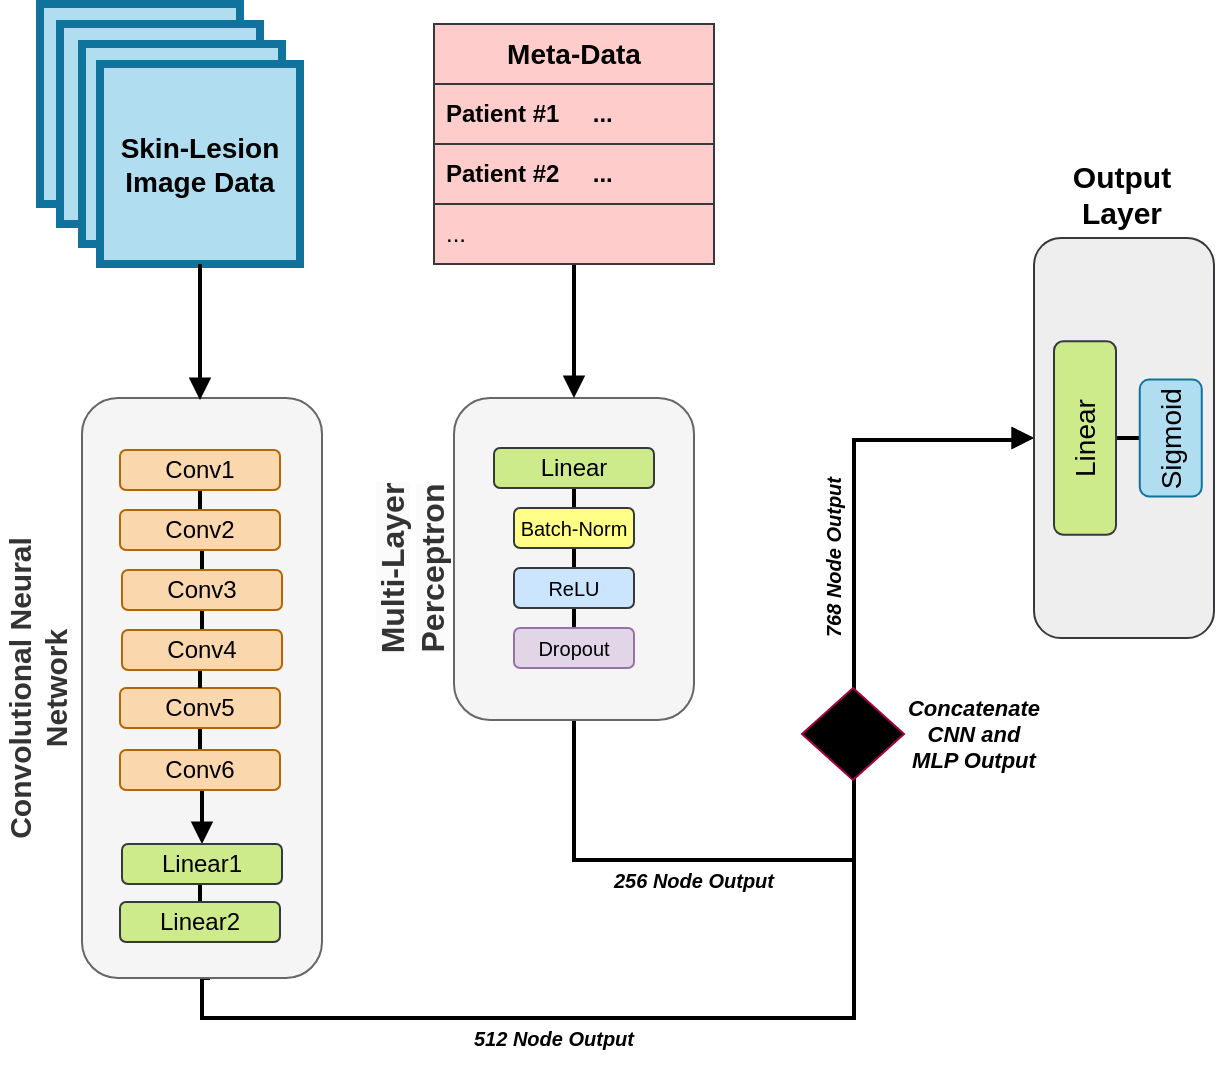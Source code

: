 <mxfile version="21.1.1" type="device">
  <diagram id="C5RBs43oDa-KdzZeNtuy" name="Page-1">
    <mxGraphModel dx="1122" dy="1931" grid="1" gridSize="10" guides="1" tooltips="1" connect="1" arrows="1" fold="1" page="1" pageScale="1" pageWidth="827" pageHeight="1169" math="0" shadow="0">
      <root>
        <mxCell id="WIyWlLk6GJQsqaUBKTNV-0" />
        <mxCell id="WIyWlLk6GJQsqaUBKTNV-1" parent="WIyWlLk6GJQsqaUBKTNV-0" />
        <mxCell id="e9tr2TYBYNp6NO9qrmjy-53" style="edgeStyle=orthogonalEdgeStyle;rounded=0;orthogonalLoop=1;jettySize=auto;html=1;exitX=0.5;exitY=1;exitDx=0;exitDy=0;strokeWidth=2;endArrow=block;endFill=1;entryX=0.5;entryY=1;entryDx=0;entryDy=0;" edge="1" parent="WIyWlLk6GJQsqaUBKTNV-1" target="e9tr2TYBYNp6NO9qrmjy-57">
          <mxGeometry relative="1" as="geometry">
            <mxPoint x="624" y="270" as="targetPoint" />
            <mxPoint x="218" y="459" as="sourcePoint" />
            <Array as="points">
              <mxPoint x="214" y="459" />
              <mxPoint x="214" y="479" />
              <mxPoint x="540" y="479" />
              <mxPoint x="540" y="190" />
              <mxPoint x="620" y="190" />
              <mxPoint x="620" y="189" />
            </Array>
          </mxGeometry>
        </mxCell>
        <mxCell id="WIyWlLk6GJQsqaUBKTNV-3" value="&lt;div style=&quot;&quot;&gt;&lt;br&gt;&lt;/div&gt;" style="rounded=1;whiteSpace=wrap;html=1;fontSize=12;glass=0;strokeWidth=1;shadow=0;fillColor=#f5f5f5;strokeColor=#666666;align=center;verticalAlign=top;rotation=0;flipV=0;fontColor=#333333;" parent="WIyWlLk6GJQsqaUBKTNV-1" vertex="1">
          <mxGeometry x="154" y="169" width="120" height="290" as="geometry" />
        </mxCell>
        <mxCell id="e9tr2TYBYNp6NO9qrmjy-54" style="edgeStyle=orthogonalEdgeStyle;rounded=0;orthogonalLoop=1;jettySize=auto;html=1;exitX=0.5;exitY=1;exitDx=0;exitDy=0;strokeWidth=2;endArrow=block;endFill=1;entryX=0.5;entryY=1;entryDx=0;entryDy=0;" edge="1" parent="WIyWlLk6GJQsqaUBKTNV-1" source="e9tr2TYBYNp6NO9qrmjy-0" target="e9tr2TYBYNp6NO9qrmjy-57">
          <mxGeometry relative="1" as="geometry">
            <mxPoint x="580" y="270" as="targetPoint" />
            <Array as="points">
              <mxPoint x="400" y="400" />
              <mxPoint x="540" y="400" />
              <mxPoint x="540" y="190" />
              <mxPoint x="620" y="190" />
              <mxPoint x="620" y="189" />
            </Array>
          </mxGeometry>
        </mxCell>
        <mxCell id="e9tr2TYBYNp6NO9qrmjy-0" value="" style="rounded=1;whiteSpace=wrap;html=1;fontSize=12;glass=0;strokeWidth=1;shadow=0;verticalAlign=top;fillColor=#f5f5f5;strokeColor=#666666;fontColor=#333333;" vertex="1" parent="WIyWlLk6GJQsqaUBKTNV-1">
          <mxGeometry x="340" y="169" width="120" height="161" as="geometry" />
        </mxCell>
        <mxCell id="e9tr2TYBYNp6NO9qrmjy-27" style="edgeStyle=orthogonalEdgeStyle;rounded=0;orthogonalLoop=1;jettySize=auto;html=1;exitX=0.5;exitY=1;exitDx=0;exitDy=0;endArrow=none;endFill=0;strokeWidth=2;" edge="1" parent="WIyWlLk6GJQsqaUBKTNV-1" source="e9tr2TYBYNp6NO9qrmjy-3" target="e9tr2TYBYNp6NO9qrmjy-6">
          <mxGeometry relative="1" as="geometry" />
        </mxCell>
        <mxCell id="e9tr2TYBYNp6NO9qrmjy-3" value="Conv1" style="rounded=1;whiteSpace=wrap;html=1;fillColor=#fad7ac;strokeColor=#b46504;" vertex="1" parent="WIyWlLk6GJQsqaUBKTNV-1">
          <mxGeometry x="173" y="195" width="80" height="20" as="geometry" />
        </mxCell>
        <mxCell id="e9tr2TYBYNp6NO9qrmjy-28" style="edgeStyle=orthogonalEdgeStyle;rounded=0;orthogonalLoop=1;jettySize=auto;html=1;exitX=0.5;exitY=1;exitDx=0;exitDy=0;entryX=0.5;entryY=0;entryDx=0;entryDy=0;endArrow=none;endFill=0;strokeWidth=2;" edge="1" parent="WIyWlLk6GJQsqaUBKTNV-1" source="e9tr2TYBYNp6NO9qrmjy-6" target="e9tr2TYBYNp6NO9qrmjy-7">
          <mxGeometry relative="1" as="geometry" />
        </mxCell>
        <mxCell id="e9tr2TYBYNp6NO9qrmjy-6" value="Conv2" style="rounded=1;whiteSpace=wrap;html=1;fillColor=#fad7ac;strokeColor=#b46504;" vertex="1" parent="WIyWlLk6GJQsqaUBKTNV-1">
          <mxGeometry x="173" y="225" width="80" height="20" as="geometry" />
        </mxCell>
        <mxCell id="e9tr2TYBYNp6NO9qrmjy-37" style="edgeStyle=orthogonalEdgeStyle;rounded=0;orthogonalLoop=1;jettySize=auto;html=1;exitX=0.5;exitY=1;exitDx=0;exitDy=0;entryX=0.5;entryY=0;entryDx=0;entryDy=0;endArrow=none;endFill=0;strokeWidth=2;" edge="1" parent="WIyWlLk6GJQsqaUBKTNV-1" source="e9tr2TYBYNp6NO9qrmjy-7" target="e9tr2TYBYNp6NO9qrmjy-23">
          <mxGeometry relative="1" as="geometry" />
        </mxCell>
        <mxCell id="e9tr2TYBYNp6NO9qrmjy-7" value="Conv3" style="rounded=1;whiteSpace=wrap;html=1;fillColor=#fad7ac;strokeColor=#b46504;" vertex="1" parent="WIyWlLk6GJQsqaUBKTNV-1">
          <mxGeometry x="174" y="255" width="80" height="20" as="geometry" />
        </mxCell>
        <mxCell id="e9tr2TYBYNp6NO9qrmjy-40" style="edgeStyle=orthogonalEdgeStyle;rounded=0;orthogonalLoop=1;jettySize=auto;html=1;exitX=0.5;exitY=1;exitDx=0;exitDy=0;entryX=0.5;entryY=0;entryDx=0;entryDy=0;strokeWidth=2;endArrow=none;endFill=0;" edge="1" parent="WIyWlLk6GJQsqaUBKTNV-1" source="e9tr2TYBYNp6NO9qrmjy-9" target="e9tr2TYBYNp6NO9qrmjy-10">
          <mxGeometry relative="1" as="geometry" />
        </mxCell>
        <mxCell id="e9tr2TYBYNp6NO9qrmjy-9" value="Conv5" style="rounded=1;whiteSpace=wrap;html=1;fillColor=#fad7ac;strokeColor=#b46504;" vertex="1" parent="WIyWlLk6GJQsqaUBKTNV-1">
          <mxGeometry x="173" y="314" width="80" height="20" as="geometry" />
        </mxCell>
        <mxCell id="e9tr2TYBYNp6NO9qrmjy-41" style="edgeStyle=orthogonalEdgeStyle;rounded=0;orthogonalLoop=1;jettySize=auto;html=1;exitX=0.5;exitY=1;exitDx=0;exitDy=0;entryX=0.5;entryY=0;entryDx=0;entryDy=0;endArrow=block;endFill=1;strokeWidth=2;" edge="1" parent="WIyWlLk6GJQsqaUBKTNV-1" source="e9tr2TYBYNp6NO9qrmjy-10" target="e9tr2TYBYNp6NO9qrmjy-11">
          <mxGeometry relative="1" as="geometry" />
        </mxCell>
        <mxCell id="e9tr2TYBYNp6NO9qrmjy-10" value="Conv6" style="rounded=1;whiteSpace=wrap;html=1;fillColor=#fad7ac;strokeColor=#b46504;" vertex="1" parent="WIyWlLk6GJQsqaUBKTNV-1">
          <mxGeometry x="173" y="345" width="80" height="20" as="geometry" />
        </mxCell>
        <mxCell id="e9tr2TYBYNp6NO9qrmjy-42" style="edgeStyle=orthogonalEdgeStyle;rounded=0;orthogonalLoop=1;jettySize=auto;html=1;exitX=0.5;exitY=1;exitDx=0;exitDy=0;entryX=0.5;entryY=0;entryDx=0;entryDy=0;endArrow=none;endFill=0;strokeWidth=2;" edge="1" parent="WIyWlLk6GJQsqaUBKTNV-1" source="e9tr2TYBYNp6NO9qrmjy-11" target="e9tr2TYBYNp6NO9qrmjy-12">
          <mxGeometry relative="1" as="geometry" />
        </mxCell>
        <mxCell id="e9tr2TYBYNp6NO9qrmjy-11" value="Linear1" style="rounded=1;whiteSpace=wrap;html=1;fillColor=#cdeb8b;strokeColor=#36393d;" vertex="1" parent="WIyWlLk6GJQsqaUBKTNV-1">
          <mxGeometry x="174" y="392" width="80" height="20" as="geometry" />
        </mxCell>
        <mxCell id="e9tr2TYBYNp6NO9qrmjy-12" value="Linear2" style="rounded=1;whiteSpace=wrap;html=1;fillColor=#cdeb8b;strokeColor=#36393d;" vertex="1" parent="WIyWlLk6GJQsqaUBKTNV-1">
          <mxGeometry x="173" y="421" width="80" height="20" as="geometry" />
        </mxCell>
        <mxCell id="e9tr2TYBYNp6NO9qrmjy-13" value="" style="whiteSpace=wrap;html=1;aspect=fixed;fillColor=#b1ddf0;strokeColor=#10739e;strokeWidth=4;" vertex="1" parent="WIyWlLk6GJQsqaUBKTNV-1">
          <mxGeometry x="133" y="-28" width="100" height="100" as="geometry" />
        </mxCell>
        <mxCell id="e9tr2TYBYNp6NO9qrmjy-14" value="" style="whiteSpace=wrap;html=1;aspect=fixed;fillColor=#b1ddf0;strokeColor=#10739e;strokeWidth=4;" vertex="1" parent="WIyWlLk6GJQsqaUBKTNV-1">
          <mxGeometry x="143" y="-18" width="100" height="100" as="geometry" />
        </mxCell>
        <mxCell id="e9tr2TYBYNp6NO9qrmjy-15" value="" style="whiteSpace=wrap;html=1;aspect=fixed;fillColor=#b1ddf0;strokeColor=#10739e;strokeWidth=4;" vertex="1" parent="WIyWlLk6GJQsqaUBKTNV-1">
          <mxGeometry x="154" y="-8" width="100" height="100" as="geometry" />
        </mxCell>
        <mxCell id="e9tr2TYBYNp6NO9qrmjy-16" value="&lt;b&gt;&lt;font style=&quot;font-size: 14px;&quot;&gt;Skin-Lesion Image Data&lt;/font&gt;&lt;/b&gt;" style="whiteSpace=wrap;html=1;aspect=fixed;fillColor=#b1ddf0;strokeColor=#10739e;strokeWidth=4;" vertex="1" parent="WIyWlLk6GJQsqaUBKTNV-1">
          <mxGeometry x="163" y="2" width="100" height="100" as="geometry" />
        </mxCell>
        <mxCell id="e9tr2TYBYNp6NO9qrmjy-17" value="" style="endArrow=block;html=1;rounded=0;exitX=0.5;exitY=1;exitDx=0;exitDy=0;strokeWidth=2;endFill=1;" edge="1" parent="WIyWlLk6GJQsqaUBKTNV-1" source="e9tr2TYBYNp6NO9qrmjy-16">
          <mxGeometry width="50" height="50" relative="1" as="geometry">
            <mxPoint x="207" y="102" as="sourcePoint" />
            <mxPoint x="213" y="170" as="targetPoint" />
          </mxGeometry>
        </mxCell>
        <mxCell id="e9tr2TYBYNp6NO9qrmjy-36" style="edgeStyle=orthogonalEdgeStyle;rounded=0;orthogonalLoop=1;jettySize=auto;html=1;exitX=0.5;exitY=1;exitDx=0;exitDy=0;endArrow=block;endFill=1;strokeWidth=2;entryX=0.5;entryY=0;entryDx=0;entryDy=0;" edge="1" parent="WIyWlLk6GJQsqaUBKTNV-1" source="e9tr2TYBYNp6NO9qrmjy-18" target="e9tr2TYBYNp6NO9qrmjy-0">
          <mxGeometry relative="1" as="geometry">
            <mxPoint x="400" y="150" as="targetPoint" />
          </mxGeometry>
        </mxCell>
        <mxCell id="e9tr2TYBYNp6NO9qrmjy-18" value="&lt;font style=&quot;font-size: 14px;&quot;&gt;Meta-Data&lt;/font&gt;" style="swimlane;fontStyle=1;childLayout=stackLayout;horizontal=1;startSize=30;horizontalStack=0;resizeParent=1;resizeParentMax=0;resizeLast=0;collapsible=1;marginBottom=0;whiteSpace=wrap;html=1;fillColor=#ffcccc;strokeColor=#36393d;" vertex="1" parent="WIyWlLk6GJQsqaUBKTNV-1">
          <mxGeometry x="330" y="-18" width="140" height="120" as="geometry" />
        </mxCell>
        <mxCell id="e9tr2TYBYNp6NO9qrmjy-19" value="Patient #1&amp;nbsp; &amp;nbsp; &amp;nbsp;..." style="text;strokeColor=#36393d;fillColor=#ffcccc;align=left;verticalAlign=middle;spacingLeft=4;spacingRight=4;overflow=hidden;points=[[0,0.5],[1,0.5]];portConstraint=eastwest;rotatable=0;whiteSpace=wrap;html=1;fontStyle=1;" vertex="1" parent="e9tr2TYBYNp6NO9qrmjy-18">
          <mxGeometry y="30" width="140" height="30" as="geometry" />
        </mxCell>
        <mxCell id="e9tr2TYBYNp6NO9qrmjy-20" value="Patient #2&amp;nbsp; &amp;nbsp; &amp;nbsp;..." style="text;strokeColor=#36393d;fillColor=#ffcccc;align=left;verticalAlign=middle;spacingLeft=4;spacingRight=4;overflow=hidden;points=[[0,0.5],[1,0.5]];portConstraint=eastwest;rotatable=0;whiteSpace=wrap;html=1;fontStyle=1;" vertex="1" parent="e9tr2TYBYNp6NO9qrmjy-18">
          <mxGeometry y="60" width="140" height="30" as="geometry" />
        </mxCell>
        <mxCell id="e9tr2TYBYNp6NO9qrmjy-21" value="..." style="text;strokeColor=#36393d;fillColor=#ffcccc;align=left;verticalAlign=middle;spacingLeft=4;spacingRight=4;overflow=hidden;points=[[0,0.5],[1,0.5]];portConstraint=eastwest;rotatable=0;whiteSpace=wrap;html=1;" vertex="1" parent="e9tr2TYBYNp6NO9qrmjy-18">
          <mxGeometry y="90" width="140" height="30" as="geometry" />
        </mxCell>
        <mxCell id="e9tr2TYBYNp6NO9qrmjy-39" style="edgeStyle=orthogonalEdgeStyle;rounded=0;orthogonalLoop=1;jettySize=auto;html=1;exitX=0.5;exitY=1;exitDx=0;exitDy=0;entryX=0.5;entryY=0;entryDx=0;entryDy=0;strokeWidth=2;endArrow=none;endFill=0;" edge="1" parent="WIyWlLk6GJQsqaUBKTNV-1" source="e9tr2TYBYNp6NO9qrmjy-23" target="e9tr2TYBYNp6NO9qrmjy-9">
          <mxGeometry relative="1" as="geometry" />
        </mxCell>
        <mxCell id="e9tr2TYBYNp6NO9qrmjy-23" value="Conv4" style="rounded=1;whiteSpace=wrap;html=1;fillColor=#fad7ac;strokeColor=#b46504;" vertex="1" parent="WIyWlLk6GJQsqaUBKTNV-1">
          <mxGeometry x="174" y="285" width="80" height="20" as="geometry" />
        </mxCell>
        <mxCell id="e9tr2TYBYNp6NO9qrmjy-34" value="&lt;b style=&quot;border-color: var(--border-color); color: rgb(51, 51, 51); font-size: 15px;&quot;&gt;Convolutional Neural Network&lt;/b&gt;" style="text;html=1;strokeColor=none;fillColor=none;align=center;verticalAlign=middle;whiteSpace=wrap;rounded=0;direction=west;rotation=270;fontSize=15;" vertex="1" parent="WIyWlLk6GJQsqaUBKTNV-1">
          <mxGeometry x="30" y="299" width="203" height="30" as="geometry" />
        </mxCell>
        <mxCell id="e9tr2TYBYNp6NO9qrmjy-50" style="edgeStyle=orthogonalEdgeStyle;rounded=0;orthogonalLoop=1;jettySize=auto;html=1;exitX=0.5;exitY=1;exitDx=0;exitDy=0;entryX=0.5;entryY=0;entryDx=0;entryDy=0;strokeWidth=2;endArrow=none;endFill=0;" edge="1" parent="WIyWlLk6GJQsqaUBKTNV-1" source="e9tr2TYBYNp6NO9qrmjy-44" target="e9tr2TYBYNp6NO9qrmjy-45">
          <mxGeometry relative="1" as="geometry" />
        </mxCell>
        <mxCell id="e9tr2TYBYNp6NO9qrmjy-44" value="Linear" style="rounded=1;whiteSpace=wrap;html=1;fillColor=#cdeb8b;strokeColor=#36393d;" vertex="1" parent="WIyWlLk6GJQsqaUBKTNV-1">
          <mxGeometry x="360" y="194" width="80" height="20" as="geometry" />
        </mxCell>
        <mxCell id="e9tr2TYBYNp6NO9qrmjy-51" style="edgeStyle=orthogonalEdgeStyle;rounded=0;orthogonalLoop=1;jettySize=auto;html=1;exitX=0.5;exitY=1;exitDx=0;exitDy=0;entryX=0.5;entryY=0;entryDx=0;entryDy=0;strokeWidth=2;endArrow=none;endFill=0;" edge="1" parent="WIyWlLk6GJQsqaUBKTNV-1" source="e9tr2TYBYNp6NO9qrmjy-45" target="e9tr2TYBYNp6NO9qrmjy-46">
          <mxGeometry relative="1" as="geometry" />
        </mxCell>
        <mxCell id="e9tr2TYBYNp6NO9qrmjy-45" value="&lt;font style=&quot;font-size: 10px;&quot;&gt;Batch-Norm&lt;/font&gt;" style="rounded=1;whiteSpace=wrap;html=1;fillColor=#ffff88;strokeColor=#36393d;" vertex="1" parent="WIyWlLk6GJQsqaUBKTNV-1">
          <mxGeometry x="370" y="224" width="60" height="20" as="geometry" />
        </mxCell>
        <mxCell id="e9tr2TYBYNp6NO9qrmjy-52" style="edgeStyle=orthogonalEdgeStyle;rounded=0;orthogonalLoop=1;jettySize=auto;html=1;exitX=0.5;exitY=1;exitDx=0;exitDy=0;entryX=0.5;entryY=0;entryDx=0;entryDy=0;strokeWidth=2;endArrow=none;endFill=0;" edge="1" parent="WIyWlLk6GJQsqaUBKTNV-1" source="e9tr2TYBYNp6NO9qrmjy-46" target="e9tr2TYBYNp6NO9qrmjy-47">
          <mxGeometry relative="1" as="geometry" />
        </mxCell>
        <mxCell id="e9tr2TYBYNp6NO9qrmjy-46" value="ReLU" style="rounded=1;whiteSpace=wrap;html=1;fillColor=#cce5ff;strokeColor=#36393d;fontSize=10;" vertex="1" parent="WIyWlLk6GJQsqaUBKTNV-1">
          <mxGeometry x="370" y="254" width="60" height="20" as="geometry" />
        </mxCell>
        <mxCell id="e9tr2TYBYNp6NO9qrmjy-47" value="Dropout" style="rounded=1;whiteSpace=wrap;html=1;fillColor=#e1d5e7;strokeColor=#9673a6;fontSize=10;" vertex="1" parent="WIyWlLk6GJQsqaUBKTNV-1">
          <mxGeometry x="370" y="284" width="60" height="20" as="geometry" />
        </mxCell>
        <mxCell id="e9tr2TYBYNp6NO9qrmjy-49" value="&lt;meta charset=&quot;utf-8&quot; style=&quot;font-size: 16px;&quot;&gt;&lt;b style=&quot;border-color: var(--border-color); color: rgb(51, 51, 51); font-family: Helvetica; font-size: 16px; font-style: normal; font-variant-ligatures: normal; font-variant-caps: normal; letter-spacing: normal; orphans: 2; text-align: center; text-indent: 0px; text-transform: none; widows: 2; word-spacing: 0px; -webkit-text-stroke-width: 0px; background-color: rgb(251, 251, 251); text-decoration-thickness: initial; text-decoration-style: initial; text-decoration-color: initial;&quot;&gt;Multi-Layer Perceptron&lt;/b&gt;" style="text;html=1;strokeColor=none;fillColor=none;align=center;verticalAlign=middle;whiteSpace=wrap;rounded=0;rotation=270;fontSize=16;" vertex="1" parent="WIyWlLk6GJQsqaUBKTNV-1">
          <mxGeometry x="249" y="239" width="140" height="30" as="geometry" />
        </mxCell>
        <mxCell id="e9tr2TYBYNp6NO9qrmjy-55" value="&lt;b style=&quot;font-size: 10px;&quot;&gt;512 Node Output&lt;/b&gt;" style="text;html=1;strokeColor=none;fillColor=none;align=center;verticalAlign=middle;whiteSpace=wrap;rounded=0;fontStyle=2;fontSize=10;" vertex="1" parent="WIyWlLk6GJQsqaUBKTNV-1">
          <mxGeometry x="330" y="474" width="120" height="30" as="geometry" />
        </mxCell>
        <mxCell id="e9tr2TYBYNp6NO9qrmjy-56" value="&lt;b style=&quot;font-size: 10px;&quot;&gt;256 Node Output&lt;/b&gt;" style="text;html=1;strokeColor=none;fillColor=none;align=center;verticalAlign=middle;whiteSpace=wrap;rounded=0;fontStyle=2;fontSize=10;" vertex="1" parent="WIyWlLk6GJQsqaUBKTNV-1">
          <mxGeometry x="400" y="395" width="120" height="30" as="geometry" />
        </mxCell>
        <mxCell id="e9tr2TYBYNp6NO9qrmjy-57" value="" style="rounded=1;whiteSpace=wrap;html=1;direction=south;fillColor=#eeeeee;strokeColor=#36393d;" vertex="1" parent="WIyWlLk6GJQsqaUBKTNV-1">
          <mxGeometry x="630" y="89" width="90" height="200" as="geometry" />
        </mxCell>
        <mxCell id="e9tr2TYBYNp6NO9qrmjy-60" value="Concatenate CNN and MLP Output" style="text;html=1;strokeColor=none;fillColor=none;align=center;verticalAlign=middle;whiteSpace=wrap;rounded=0;fontStyle=3;fontSize=11;" vertex="1" parent="WIyWlLk6GJQsqaUBKTNV-1">
          <mxGeometry x="570" y="322" width="60" height="30" as="geometry" />
        </mxCell>
        <mxCell id="e9tr2TYBYNp6NO9qrmjy-61" value="" style="rhombus;whiteSpace=wrap;html=1;fillColor=#000000;strokeColor=#A50040;fontColor=#ffffff;" vertex="1" parent="WIyWlLk6GJQsqaUBKTNV-1">
          <mxGeometry x="514" y="314" width="51" height="46" as="geometry" />
        </mxCell>
        <mxCell id="e9tr2TYBYNp6NO9qrmjy-65" value="&lt;b style=&quot;font-size: 10px;&quot;&gt;768 Node Output&lt;/b&gt;" style="text;html=1;strokeColor=none;fillColor=none;align=center;verticalAlign=middle;whiteSpace=wrap;rounded=0;fontStyle=2;fontSize=10;rotation=270;" vertex="1" parent="WIyWlLk6GJQsqaUBKTNV-1">
          <mxGeometry x="469" y="233.5" width="120" height="30" as="geometry" />
        </mxCell>
        <mxCell id="e9tr2TYBYNp6NO9qrmjy-71" style="edgeStyle=orthogonalEdgeStyle;rounded=0;orthogonalLoop=1;jettySize=auto;html=1;exitX=0.5;exitY=1;exitDx=0;exitDy=0;entryX=0.5;entryY=0;entryDx=0;entryDy=0;strokeWidth=2;endArrow=none;endFill=0;" edge="1" parent="WIyWlLk6GJQsqaUBKTNV-1" source="e9tr2TYBYNp6NO9qrmjy-67" target="e9tr2TYBYNp6NO9qrmjy-70">
          <mxGeometry relative="1" as="geometry" />
        </mxCell>
        <mxCell id="e9tr2TYBYNp6NO9qrmjy-67" value="&lt;font style=&quot;font-size: 14px;&quot;&gt;Linear&lt;/font&gt;" style="rounded=1;whiteSpace=wrap;html=1;fillColor=#cdeb8b;strokeColor=#36393d;rotation=270;" vertex="1" parent="WIyWlLk6GJQsqaUBKTNV-1">
          <mxGeometry x="607.13" y="173.5" width="96.75" height="31" as="geometry" />
        </mxCell>
        <mxCell id="e9tr2TYBYNp6NO9qrmjy-70" value="&lt;font style=&quot;font-size: 14px;&quot;&gt;Sigmoid&lt;/font&gt;" style="rounded=1;whiteSpace=wrap;html=1;fillColor=#b1ddf0;strokeColor=#10739e;rotation=270;" vertex="1" parent="WIyWlLk6GJQsqaUBKTNV-1">
          <mxGeometry x="669.19" y="173.5" width="58.38" height="31" as="geometry" />
        </mxCell>
        <mxCell id="e9tr2TYBYNp6NO9qrmjy-72" value="Output Layer" style="text;html=1;strokeColor=none;fillColor=none;align=center;verticalAlign=middle;whiteSpace=wrap;rounded=0;fontSize=15;fontStyle=1" vertex="1" parent="WIyWlLk6GJQsqaUBKTNV-1">
          <mxGeometry x="643.88" y="52" width="60" height="30" as="geometry" />
        </mxCell>
      </root>
    </mxGraphModel>
  </diagram>
</mxfile>
